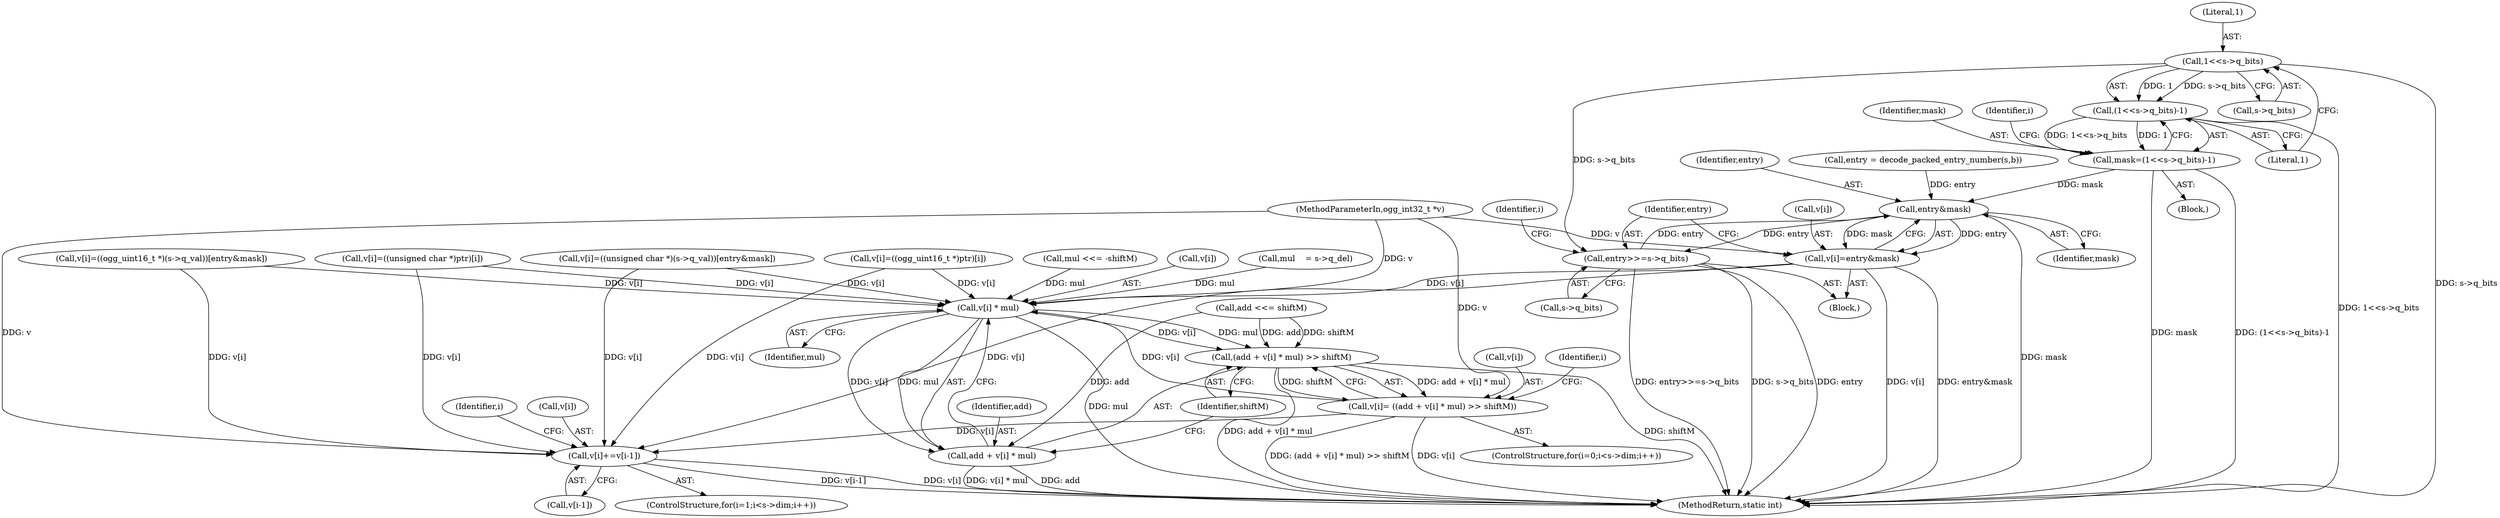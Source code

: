 digraph "1_Android_eeb4e45d5683f88488c083ecf142dc89bc3f0b47_1@pointer" {
"1000136" [label="(Call,1<<s->q_bits)"];
"1000135" [label="(Call,(1<<s->q_bits)-1)"];
"1000133" [label="(Call,mask=(1<<s->q_bits)-1)"];
"1000158" [label="(Call,entry&mask)"];
"1000154" [label="(Call,v[i]=entry&mask)"];
"1000376" [label="(Call,v[i] * mul)"];
"1000373" [label="(Call,(add + v[i] * mul) >> shiftM)"];
"1000369" [label="(Call,v[i]= ((add + v[i] * mul) >> shiftM))"];
"1000397" [label="(Call,v[i]+=v[i-1])"];
"1000374" [label="(Call,add + v[i] * mul)"];
"1000161" [label="(Call,entry>>=s->q_bits)"];
"1000396" [label="(Identifier,i)"];
"1000369" [label="(Call,v[i]= ((add + v[i] * mul) >> shiftM))"];
"1000381" [label="(Identifier,shiftM)"];
"1000154" [label="(Call,v[i]=entry&mask)"];
"1000141" [label="(Literal,1)"];
"1000162" [label="(Identifier,entry)"];
"1000373" [label="(Call,(add + v[i] * mul) >> shiftM)"];
"1000138" [label="(Call,s->q_bits)"];
"1000153" [label="(Block,)"];
"1000348" [label="(Call,mul <<= -shiftM)"];
"1000408" [label="(MethodReturn,static int)"];
"1000163" [label="(Call,s->q_bits)"];
"1000155" [label="(Call,v[i])"];
"1000136" [label="(Call,1<<s->q_bits)"];
"1000386" [label="(ControlStructure,for(i=1;i<s->dim;i++))"];
"1000375" [label="(Identifier,add)"];
"1000161" [label="(Call,entry>>=s->q_bits)"];
"1000135" [label="(Call,(1<<s->q_bits)-1)"];
"1000374" [label="(Call,add + v[i] * mul)"];
"1000113" [label="(Call,entry = decode_packed_entry_number(s,b))"];
"1000370" [label="(Call,v[i])"];
"1000160" [label="(Identifier,mask)"];
"1000397" [label="(Call,v[i]+=v[i-1])"];
"1000355" [label="(Call,add <<= shiftM)"];
"1000377" [label="(Call,v[i])"];
"1000131" [label="(Block,)"];
"1000133" [label="(Call,mask=(1<<s->q_bits)-1)"];
"1000134" [label="(Identifier,mask)"];
"1000211" [label="(Call,v[i]=((ogg_uint16_t *)(s->q_val))[entry&mask])"];
"1000197" [label="(Call,v[i]=((unsigned char *)(s->q_val))[entry&mask])"];
"1000401" [label="(Call,v[i-1])"];
"1000376" [label="(Call,v[i] * mul)"];
"1000152" [label="(Identifier,i)"];
"1000398" [label="(Call,v[i])"];
"1000158" [label="(Call,entry&mask)"];
"1000318" [label="(Call,mul    = s->q_del)"];
"1000137" [label="(Literal,1)"];
"1000286" [label="(Call,v[i]=((ogg_uint16_t *)ptr)[i])"];
"1000264" [label="(Call,v[i]=((unsigned char *)ptr)[i])"];
"1000380" [label="(Identifier,mul)"];
"1000159" [label="(Identifier,entry)"];
"1000109" [label="(MethodParameterIn,ogg_int32_t *v)"];
"1000368" [label="(Identifier,i)"];
"1000358" [label="(ControlStructure,for(i=0;i<s->dim;i++))"];
"1000144" [label="(Identifier,i)"];
"1000136" -> "1000135"  [label="AST: "];
"1000136" -> "1000138"  [label="CFG: "];
"1000137" -> "1000136"  [label="AST: "];
"1000138" -> "1000136"  [label="AST: "];
"1000141" -> "1000136"  [label="CFG: "];
"1000136" -> "1000408"  [label="DDG: s->q_bits"];
"1000136" -> "1000135"  [label="DDG: 1"];
"1000136" -> "1000135"  [label="DDG: s->q_bits"];
"1000136" -> "1000161"  [label="DDG: s->q_bits"];
"1000135" -> "1000133"  [label="AST: "];
"1000135" -> "1000141"  [label="CFG: "];
"1000141" -> "1000135"  [label="AST: "];
"1000133" -> "1000135"  [label="CFG: "];
"1000135" -> "1000408"  [label="DDG: 1<<s->q_bits"];
"1000135" -> "1000133"  [label="DDG: 1<<s->q_bits"];
"1000135" -> "1000133"  [label="DDG: 1"];
"1000133" -> "1000131"  [label="AST: "];
"1000134" -> "1000133"  [label="AST: "];
"1000144" -> "1000133"  [label="CFG: "];
"1000133" -> "1000408"  [label="DDG: mask"];
"1000133" -> "1000408"  [label="DDG: (1<<s->q_bits)-1"];
"1000133" -> "1000158"  [label="DDG: mask"];
"1000158" -> "1000154"  [label="AST: "];
"1000158" -> "1000160"  [label="CFG: "];
"1000159" -> "1000158"  [label="AST: "];
"1000160" -> "1000158"  [label="AST: "];
"1000154" -> "1000158"  [label="CFG: "];
"1000158" -> "1000408"  [label="DDG: mask"];
"1000158" -> "1000154"  [label="DDG: entry"];
"1000158" -> "1000154"  [label="DDG: mask"];
"1000113" -> "1000158"  [label="DDG: entry"];
"1000161" -> "1000158"  [label="DDG: entry"];
"1000158" -> "1000161"  [label="DDG: entry"];
"1000154" -> "1000153"  [label="AST: "];
"1000155" -> "1000154"  [label="AST: "];
"1000162" -> "1000154"  [label="CFG: "];
"1000154" -> "1000408"  [label="DDG: v[i]"];
"1000154" -> "1000408"  [label="DDG: entry&mask"];
"1000109" -> "1000154"  [label="DDG: v"];
"1000154" -> "1000376"  [label="DDG: v[i]"];
"1000154" -> "1000397"  [label="DDG: v[i]"];
"1000376" -> "1000374"  [label="AST: "];
"1000376" -> "1000380"  [label="CFG: "];
"1000377" -> "1000376"  [label="AST: "];
"1000380" -> "1000376"  [label="AST: "];
"1000374" -> "1000376"  [label="CFG: "];
"1000376" -> "1000408"  [label="DDG: mul"];
"1000376" -> "1000373"  [label="DDG: v[i]"];
"1000376" -> "1000373"  [label="DDG: mul"];
"1000376" -> "1000374"  [label="DDG: v[i]"];
"1000376" -> "1000374"  [label="DDG: mul"];
"1000369" -> "1000376"  [label="DDG: v[i]"];
"1000286" -> "1000376"  [label="DDG: v[i]"];
"1000264" -> "1000376"  [label="DDG: v[i]"];
"1000211" -> "1000376"  [label="DDG: v[i]"];
"1000197" -> "1000376"  [label="DDG: v[i]"];
"1000109" -> "1000376"  [label="DDG: v"];
"1000348" -> "1000376"  [label="DDG: mul"];
"1000318" -> "1000376"  [label="DDG: mul"];
"1000373" -> "1000369"  [label="AST: "];
"1000373" -> "1000381"  [label="CFG: "];
"1000374" -> "1000373"  [label="AST: "];
"1000381" -> "1000373"  [label="AST: "];
"1000369" -> "1000373"  [label="CFG: "];
"1000373" -> "1000408"  [label="DDG: add + v[i] * mul"];
"1000373" -> "1000408"  [label="DDG: shiftM"];
"1000373" -> "1000369"  [label="DDG: add + v[i] * mul"];
"1000373" -> "1000369"  [label="DDG: shiftM"];
"1000355" -> "1000373"  [label="DDG: add"];
"1000355" -> "1000373"  [label="DDG: shiftM"];
"1000369" -> "1000358"  [label="AST: "];
"1000370" -> "1000369"  [label="AST: "];
"1000368" -> "1000369"  [label="CFG: "];
"1000369" -> "1000408"  [label="DDG: v[i]"];
"1000369" -> "1000408"  [label="DDG: (add + v[i] * mul) >> shiftM"];
"1000109" -> "1000369"  [label="DDG: v"];
"1000369" -> "1000397"  [label="DDG: v[i]"];
"1000397" -> "1000386"  [label="AST: "];
"1000397" -> "1000401"  [label="CFG: "];
"1000398" -> "1000397"  [label="AST: "];
"1000401" -> "1000397"  [label="AST: "];
"1000396" -> "1000397"  [label="CFG: "];
"1000397" -> "1000408"  [label="DDG: v[i]"];
"1000397" -> "1000408"  [label="DDG: v[i-1]"];
"1000109" -> "1000397"  [label="DDG: v"];
"1000286" -> "1000397"  [label="DDG: v[i]"];
"1000264" -> "1000397"  [label="DDG: v[i]"];
"1000211" -> "1000397"  [label="DDG: v[i]"];
"1000197" -> "1000397"  [label="DDG: v[i]"];
"1000375" -> "1000374"  [label="AST: "];
"1000381" -> "1000374"  [label="CFG: "];
"1000374" -> "1000408"  [label="DDG: v[i] * mul"];
"1000374" -> "1000408"  [label="DDG: add"];
"1000355" -> "1000374"  [label="DDG: add"];
"1000161" -> "1000153"  [label="AST: "];
"1000161" -> "1000163"  [label="CFG: "];
"1000162" -> "1000161"  [label="AST: "];
"1000163" -> "1000161"  [label="AST: "];
"1000152" -> "1000161"  [label="CFG: "];
"1000161" -> "1000408"  [label="DDG: s->q_bits"];
"1000161" -> "1000408"  [label="DDG: entry"];
"1000161" -> "1000408"  [label="DDG: entry>>=s->q_bits"];
}
